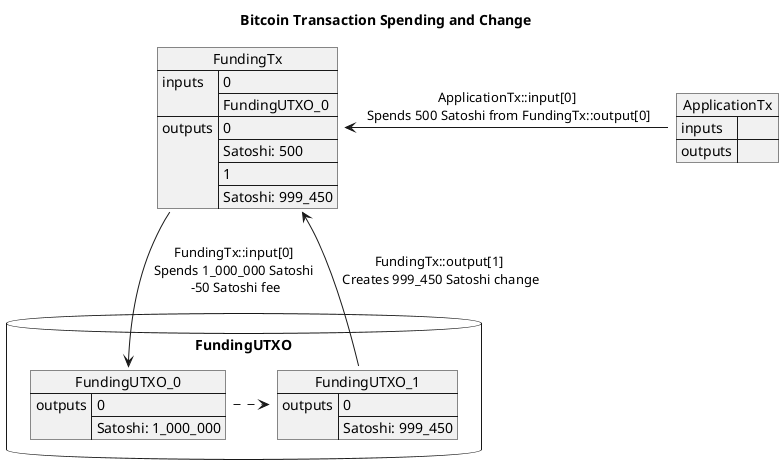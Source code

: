 @startuml
title Bitcoin Transaction Spending and Change

database FundingUTXO {
    
    json FundingUTXO_1 {
        "outputs": ["0", "Satoshi: 999_450" ]
    }

    json FundingUTXO_0 {
        "outputs": ["0", "Satoshi: 1_000_000" ]
    }

}


json FundingTx {
    "inputs": ["0", "FundingUTXO_0"],
    "outputs": ["0", "Satoshi: 500" , "1", "Satoshi: 999_450"]
}


FundingTx -down-> FundingUTXO_0: FundingTx::input[0]\nSpends 1_000_000 Satoshi\n -50 Satoshi fee

json ApplicationTx {
    "inputs": "",
    "outputs": ""
}

ApplicationTx -left-> FundingTx: ApplicationTx::input[0]\n Spends 500 Satoshi from FundingTx::output[0]



FundingUTXO_1 -up-> FundingTx: FundingTx::output[1]\n Creates 999_450 Satoshi change

FundingUTXO_0 .right.> FundingUTXO_1

@enduml
